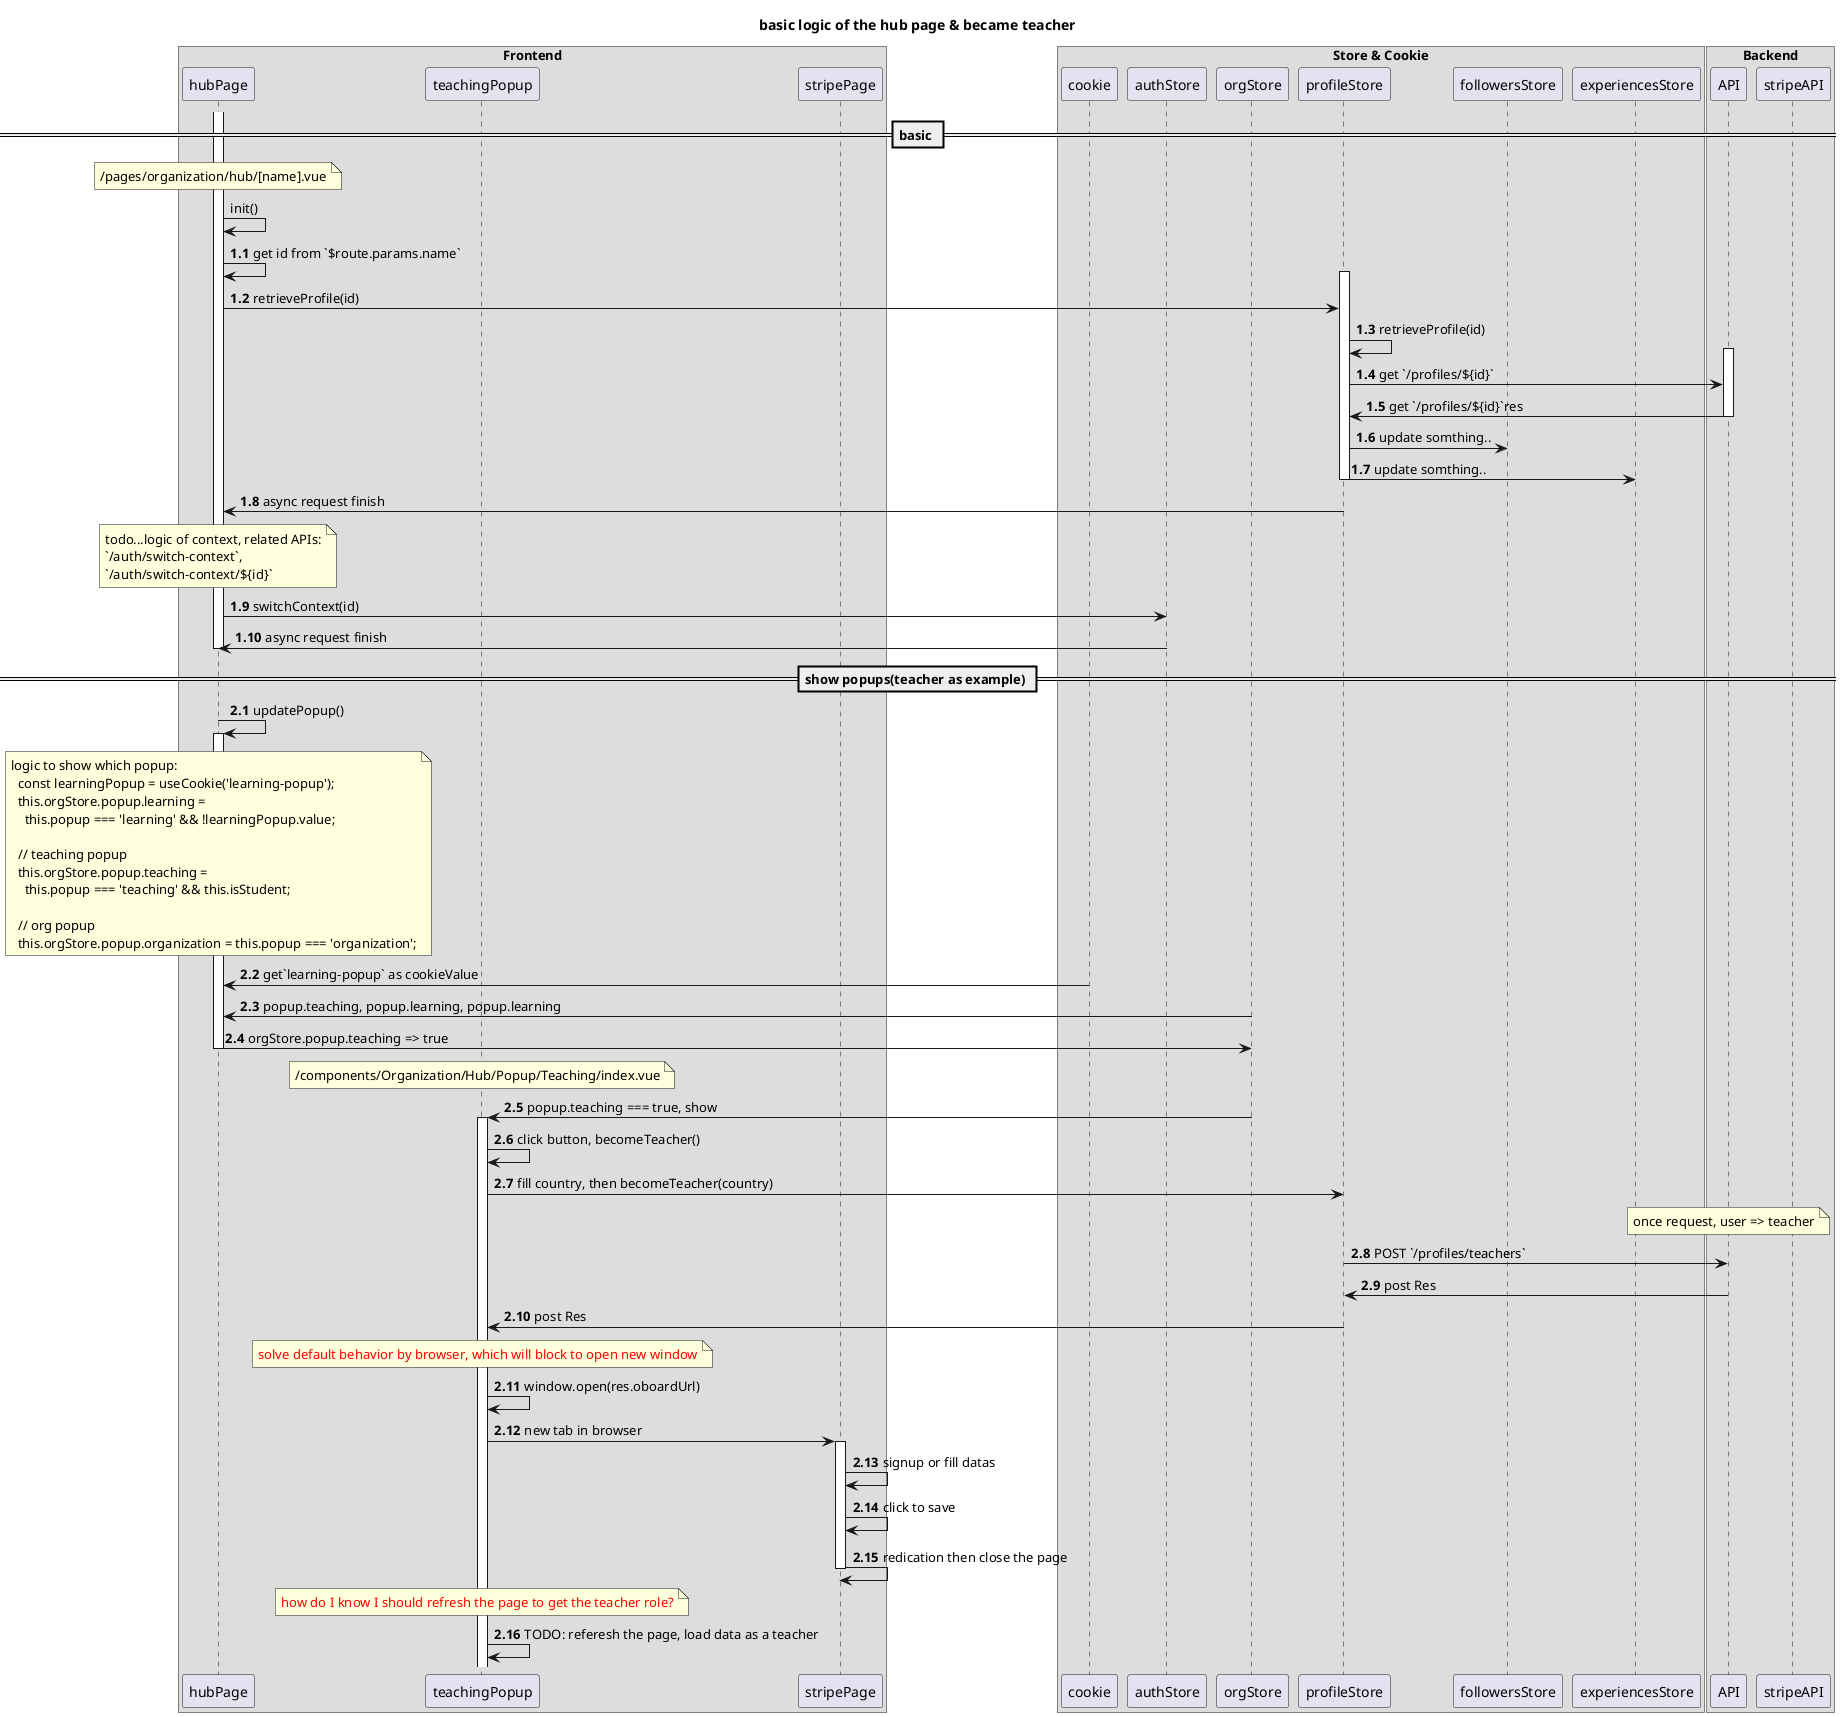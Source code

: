 @startuml
title "basic logic of the hub page & became teacher"

box "Frontend"
participant hubPage
participant teachingPopup
participant stripePage
end box

box "Store & Cookie"
participant cookie
participant authStore
participant orgStore
participant profileStore
participant followersStore
participant experiencesStore
end box

box "Backend"
participant API
participant stripeAPI
end box

== basic ==
activate hubPage
note over hubPage
/pages/organization/hub/[name].vue
end note
hubPage -> hubPage : init()
autonumber 1.1
hubPage -> hubPage : get id from `$route.params.name`
  activate profileStore
    hubPage -> profileStore : retrieveProfile(id)
    profileStore -> profileStore : retrieveProfile(id)
      activate API
      profileStore -> API : get `/profiles/${id}`
      profileStore <- API : get `/profiles/${id}`res
      deactivate API
    profileStore -> followersStore : update somthing..
    profileStore -> experiencesStore: update somthing..
  deactivate profileStore
hubPage <- profileStore : async request finish

note over hubPage
todo...logic of context, related APIs:
`/auth/switch-context`,
`/auth/switch-context/${id}`
end note
hubPage -> authStore : switchContext(id)
hubPage <- authStore : async request finish
deactivate hubPage
autonumber stop

== show popups(teacher as example) ==
autonumber 2.1
hubPage -> hubPage : updatePopup()
activate hubPage
note over hubPage
logic to show which popup:
  const learningPopup = useCookie('learning-popup');
  this.orgStore.popup.learning =
    this.popup === 'learning' && !learningPopup.value;

  // teaching popup
  this.orgStore.popup.teaching =
    this.popup === 'teaching' && this.isStudent;

  // org popup
  this.orgStore.popup.organization = this.popup === 'organization';
end note
hubPage <- cookie : get`learning-popup` as cookieValue
hubPage <- orgStore : popup.teaching, popup.learning, popup.learning
hubPage -> orgStore : orgStore.popup.teaching => true
deactivate hubPage

note over teachingPopup
/components/Organization/Hub/Popup/Teaching/index.vue
end note
teachingPopup <- orgStore: popup.teaching === true, show
activate teachingPopup
teachingPopup -> teachingPopup: click button, becomeTeacher()
teachingPopup -> profileStore: fill country, then becomeTeacher(country)
note over API
once request, user => teacher
end note
profileStore -> API: POST `/profiles/teachers`
profileStore <- API: post Res
profileStore -> teachingPopup: post Res
note over teachingPopup
<color red>solve default behavior by browser, which will block to open new window</color>
end note
teachingPopup -> teachingPopup: window.open(res.oboardUrl)
  teachingPopup -> stripePage: new tab in browser
  activate stripePage
  stripePage -> stripePage : signup or fill datas
  stripePage -> stripePage : click to save
  stripePage -> stripePage : redication then close the page
  deactivate stripePage

note over teachingPopup
<color red>how do I know I should refresh the page to get the teacher role?</color>
end note
teachingPopup -> teachingPopup: TODO: referesh the page, load data as a teacher
@enduml